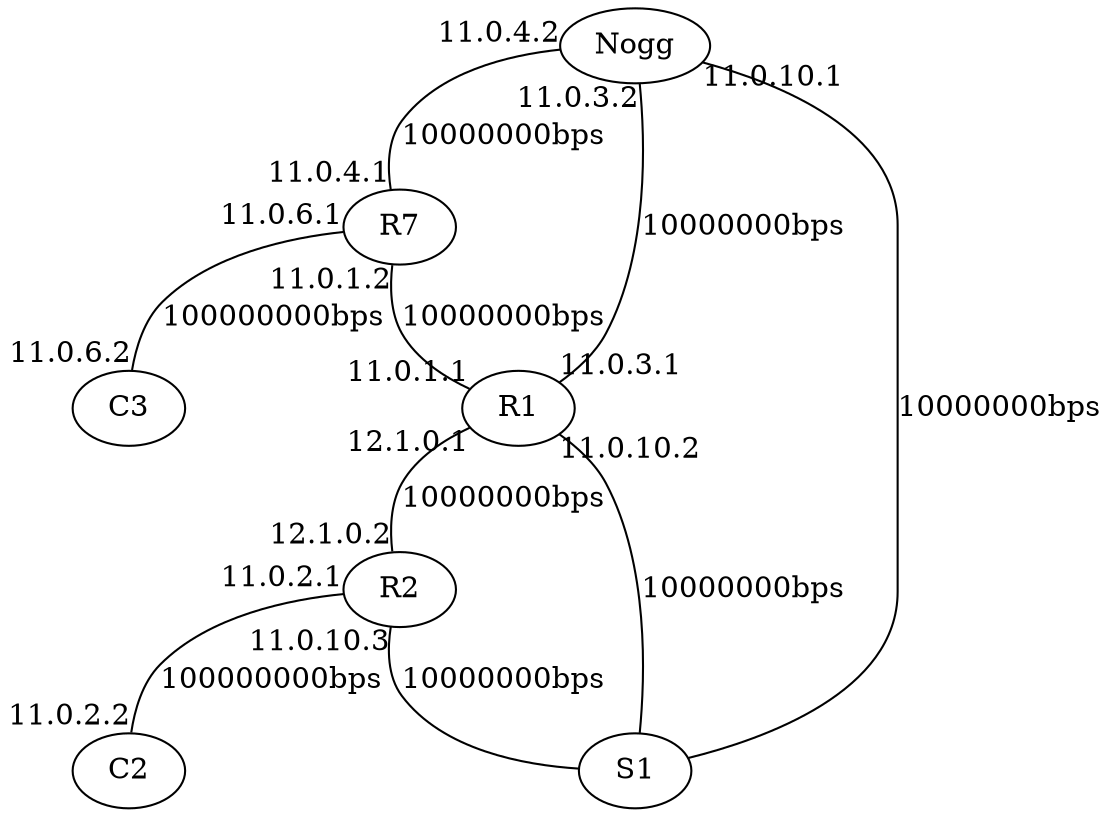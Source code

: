 // Network layout
digraph {
	Nogg [label=Nogg]
	R7 [label=R7]
	C3 [label=C3]
	R1 [label=R1]
	R2 [label=R2]
	C2 [label=C2]
	Nogg -> S1 [label="10000000bps" arrowhead=none taillabel="11.0.10.1" xlabel=""]
	R1 -> S1 [label="10000000bps" arrowhead=none taillabel="11.0.10.2" xlabel=""]
	R2 -> S1 [label="10000000bps" arrowhead=none taillabel="11.0.10.3" xlabel=""]
	Nogg -> R7 [label="10000000bps" arrowhead=none headlabel="11.0.4.1" taillabel="11.0.4.2" xlabel=""]
	Nogg -> R1 [label="10000000bps" arrowhead=none headlabel="11.0.3.1" taillabel="11.0.3.2" xlabel=""]
	R7 -> C3 [label="100000000bps" arrowhead=none headlabel="11.0.6.2" taillabel="11.0.6.1" xlabel=""]
	R7 -> R1 [label="10000000bps" arrowhead=none headlabel="11.0.1.1" taillabel="11.0.1.2" xlabel=""]
	R1 -> R2 [label="10000000bps" arrowhead=none headlabel="12.1.0.2" taillabel="12.1.0.1" xlabel=""]
	R2 -> C2 [label="100000000bps" arrowhead=none headlabel="11.0.2.2" taillabel="11.0.2.1" xlabel=""]
}

